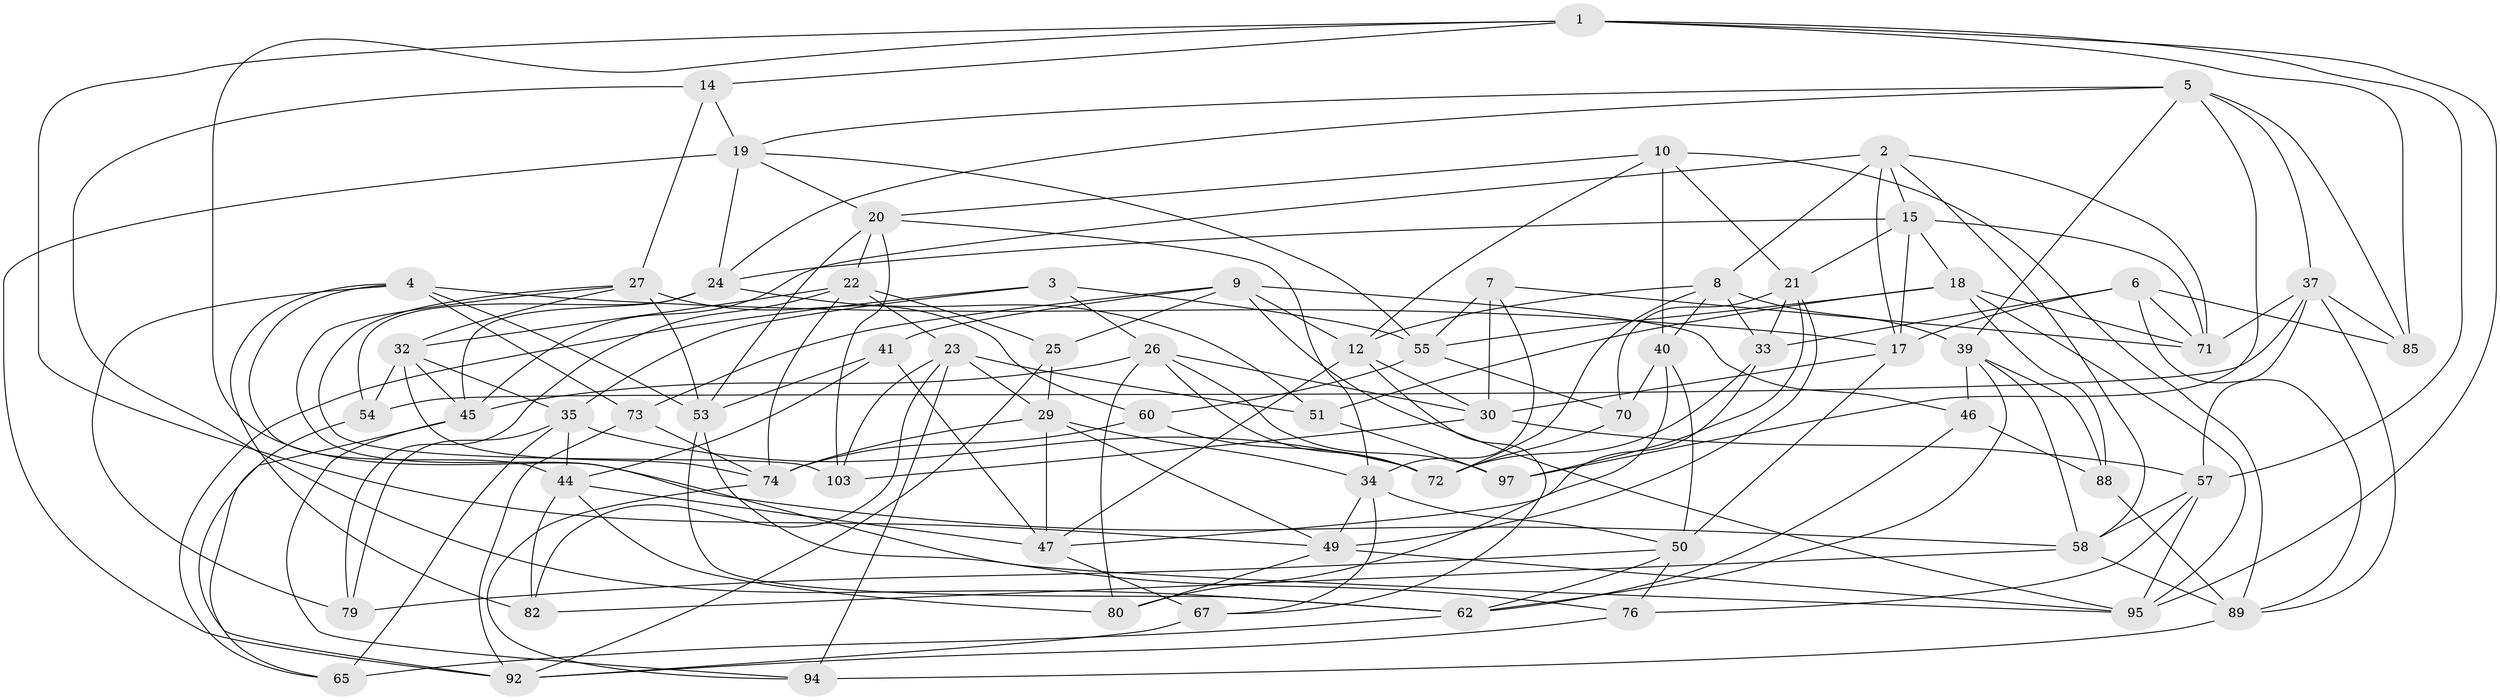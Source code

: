 // Generated by graph-tools (version 1.1) at 2025/52/02/27/25 19:52:34]
// undirected, 67 vertices, 177 edges
graph export_dot {
graph [start="1"]
  node [color=gray90,style=filled];
  1 [super="+68"];
  2 [super="+31"];
  3;
  4 [super="+36"];
  5 [super="+13"];
  6 [super="+108"];
  7;
  8 [super="+105"];
  9 [super="+11"];
  10 [super="+28"];
  12 [super="+48"];
  14;
  15 [super="+16"];
  17 [super="+77"];
  18 [super="+93"];
  19 [super="+110"];
  20 [super="+102"];
  21 [super="+99"];
  22 [super="+43"];
  23 [super="+104"];
  24 [super="+66"];
  25;
  26 [super="+106"];
  27 [super="+42"];
  29 [super="+61"];
  30 [super="+52"];
  32 [super="+38"];
  33 [super="+86"];
  34 [super="+56"];
  35 [super="+83"];
  37 [super="+90"];
  39 [super="+81"];
  40 [super="+84"];
  41;
  44 [super="+63"];
  45 [super="+91"];
  46;
  47 [super="+64"];
  49 [super="+87"];
  50 [super="+69"];
  51;
  53 [super="+112"];
  54;
  55 [super="+59"];
  57 [super="+111"];
  58 [super="+75"];
  60;
  62 [super="+100"];
  65;
  67;
  70;
  71 [super="+78"];
  72 [super="+107"];
  73;
  74 [super="+98"];
  76;
  79;
  80;
  82;
  85;
  88;
  89 [super="+96"];
  92 [super="+101"];
  94;
  95 [super="+109"];
  97;
  103;
  1 -- 57;
  1 -- 49;
  1 -- 95;
  1 -- 58;
  1 -- 85;
  1 -- 14;
  2 -- 17;
  2 -- 71;
  2 -- 8;
  2 -- 45;
  2 -- 15;
  2 -- 58;
  3 -- 65;
  3 -- 26;
  3 -- 35;
  3 -- 55;
  4 -- 82;
  4 -- 44;
  4 -- 73;
  4 -- 53;
  4 -- 79;
  4 -- 17;
  5 -- 97;
  5 -- 85;
  5 -- 24;
  5 -- 39;
  5 -- 37;
  5 -- 19;
  6 -- 85;
  6 -- 17;
  6 -- 89;
  6 -- 33 [weight=2];
  6 -- 71;
  7 -- 34;
  7 -- 71;
  7 -- 55;
  7 -- 30;
  8 -- 72;
  8 -- 12;
  8 -- 39;
  8 -- 40;
  8 -- 33;
  9 -- 73;
  9 -- 95;
  9 -- 46;
  9 -- 25;
  9 -- 41;
  9 -- 12;
  10 -- 20;
  10 -- 40 [weight=2];
  10 -- 89;
  10 -- 12;
  10 -- 21;
  12 -- 67;
  12 -- 47;
  12 -- 30;
  14 -- 19;
  14 -- 27;
  14 -- 62;
  15 -- 18;
  15 -- 17;
  15 -- 71;
  15 -- 24;
  15 -- 21;
  17 -- 30;
  17 -- 50;
  18 -- 71;
  18 -- 88;
  18 -- 51;
  18 -- 95;
  18 -- 55;
  19 -- 92;
  19 -- 24;
  19 -- 20;
  19 -- 55;
  20 -- 34;
  20 -- 22;
  20 -- 103;
  20 -- 53;
  21 -- 70;
  21 -- 97;
  21 -- 33;
  21 -- 49;
  22 -- 25;
  22 -- 32;
  22 -- 79;
  22 -- 23;
  22 -- 74;
  23 -- 51;
  23 -- 103;
  23 -- 82;
  23 -- 29;
  23 -- 94;
  24 -- 51;
  24 -- 54;
  24 -- 45;
  25 -- 92;
  25 -- 29;
  26 -- 45;
  26 -- 80;
  26 -- 72;
  26 -- 97;
  26 -- 30;
  27 -- 53;
  27 -- 103;
  27 -- 60;
  27 -- 95;
  27 -- 32;
  29 -- 74;
  29 -- 49;
  29 -- 34;
  29 -- 47;
  30 -- 57;
  30 -- 103;
  32 -- 54;
  32 -- 74;
  32 -- 35;
  32 -- 45;
  33 -- 72;
  33 -- 47;
  34 -- 49;
  34 -- 67;
  34 -- 50;
  35 -- 65;
  35 -- 79;
  35 -- 44;
  35 -- 72;
  37 -- 54;
  37 -- 89;
  37 -- 57;
  37 -- 85;
  37 -- 71;
  39 -- 62;
  39 -- 58;
  39 -- 46;
  39 -- 88;
  40 -- 70;
  40 -- 50;
  40 -- 80;
  41 -- 47;
  41 -- 44;
  41 -- 53;
  44 -- 80;
  44 -- 47;
  44 -- 82;
  45 -- 65;
  45 -- 94;
  46 -- 88;
  46 -- 62;
  47 -- 67;
  49 -- 95;
  49 -- 80;
  50 -- 79;
  50 -- 76;
  50 -- 62;
  51 -- 97;
  53 -- 62;
  53 -- 76;
  54 -- 92;
  55 -- 60;
  55 -- 70;
  57 -- 76;
  57 -- 95;
  57 -- 58;
  58 -- 82;
  58 -- 89;
  60 -- 74;
  60 -- 72;
  62 -- 65;
  67 -- 92;
  70 -- 72;
  73 -- 74;
  73 -- 92;
  74 -- 94;
  76 -- 92;
  88 -- 89;
  89 -- 94;
}
